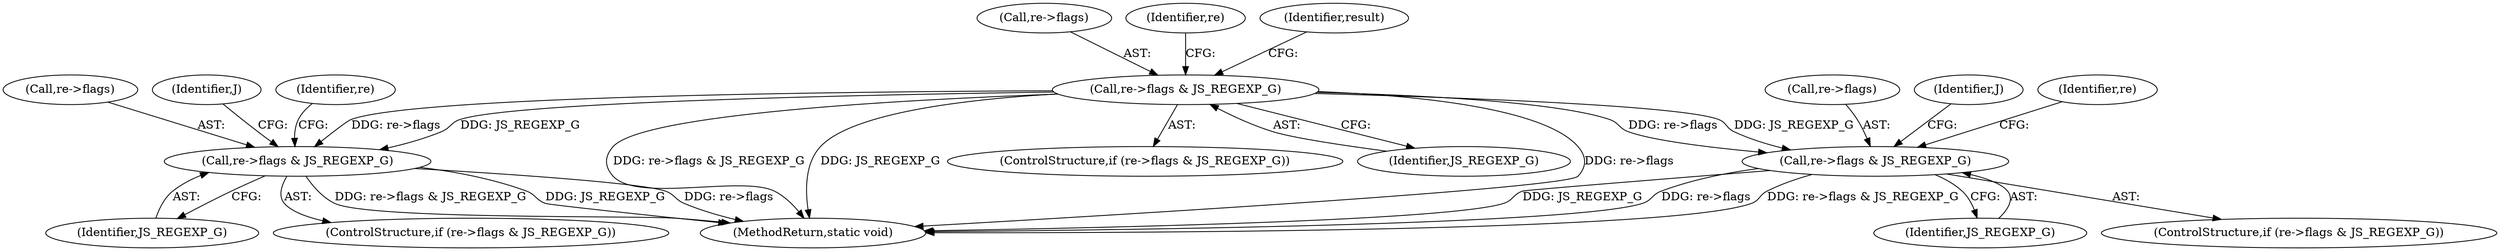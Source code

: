 digraph "0_mujs_00d4606c3baf813b7b1c176823b2729bf51002a2@pointer" {
"1000122" [label="(Call,re->flags & JS_REGEXP_G)"];
"1000183" [label="(Call,re->flags & JS_REGEXP_G)"];
"1000210" [label="(Call,re->flags & JS_REGEXP_G)"];
"1000187" [label="(Identifier,JS_REGEXP_G)"];
"1000190" [label="(Identifier,re)"];
"1000211" [label="(Call,re->flags)"];
"1000123" [label="(Call,re->flags)"];
"1000184" [label="(Call,re->flags)"];
"1000221" [label="(Identifier,J)"];
"1000131" [label="(Identifier,re)"];
"1000214" [label="(Identifier,JS_REGEXP_G)"];
"1000122" [label="(Call,re->flags & JS_REGEXP_G)"];
"1000206" [label="(Identifier,J)"];
"1000183" [label="(Call,re->flags & JS_REGEXP_G)"];
"1000161" [label="(Identifier,result)"];
"1000223" [label="(MethodReturn,static void)"];
"1000209" [label="(ControlStructure,if (re->flags & JS_REGEXP_G))"];
"1000121" [label="(ControlStructure,if (re->flags & JS_REGEXP_G))"];
"1000126" [label="(Identifier,JS_REGEXP_G)"];
"1000210" [label="(Call,re->flags & JS_REGEXP_G)"];
"1000217" [label="(Identifier,re)"];
"1000182" [label="(ControlStructure,if (re->flags & JS_REGEXP_G))"];
"1000122" -> "1000121"  [label="AST: "];
"1000122" -> "1000126"  [label="CFG: "];
"1000123" -> "1000122"  [label="AST: "];
"1000126" -> "1000122"  [label="AST: "];
"1000131" -> "1000122"  [label="CFG: "];
"1000161" -> "1000122"  [label="CFG: "];
"1000122" -> "1000223"  [label="DDG: JS_REGEXP_G"];
"1000122" -> "1000223"  [label="DDG: re->flags"];
"1000122" -> "1000223"  [label="DDG: re->flags & JS_REGEXP_G"];
"1000122" -> "1000183"  [label="DDG: re->flags"];
"1000122" -> "1000183"  [label="DDG: JS_REGEXP_G"];
"1000122" -> "1000210"  [label="DDG: re->flags"];
"1000122" -> "1000210"  [label="DDG: JS_REGEXP_G"];
"1000183" -> "1000182"  [label="AST: "];
"1000183" -> "1000187"  [label="CFG: "];
"1000184" -> "1000183"  [label="AST: "];
"1000187" -> "1000183"  [label="AST: "];
"1000190" -> "1000183"  [label="CFG: "];
"1000206" -> "1000183"  [label="CFG: "];
"1000183" -> "1000223"  [label="DDG: JS_REGEXP_G"];
"1000183" -> "1000223"  [label="DDG: re->flags"];
"1000183" -> "1000223"  [label="DDG: re->flags & JS_REGEXP_G"];
"1000210" -> "1000209"  [label="AST: "];
"1000210" -> "1000214"  [label="CFG: "];
"1000211" -> "1000210"  [label="AST: "];
"1000214" -> "1000210"  [label="AST: "];
"1000217" -> "1000210"  [label="CFG: "];
"1000221" -> "1000210"  [label="CFG: "];
"1000210" -> "1000223"  [label="DDG: re->flags & JS_REGEXP_G"];
"1000210" -> "1000223"  [label="DDG: JS_REGEXP_G"];
"1000210" -> "1000223"  [label="DDG: re->flags"];
}
